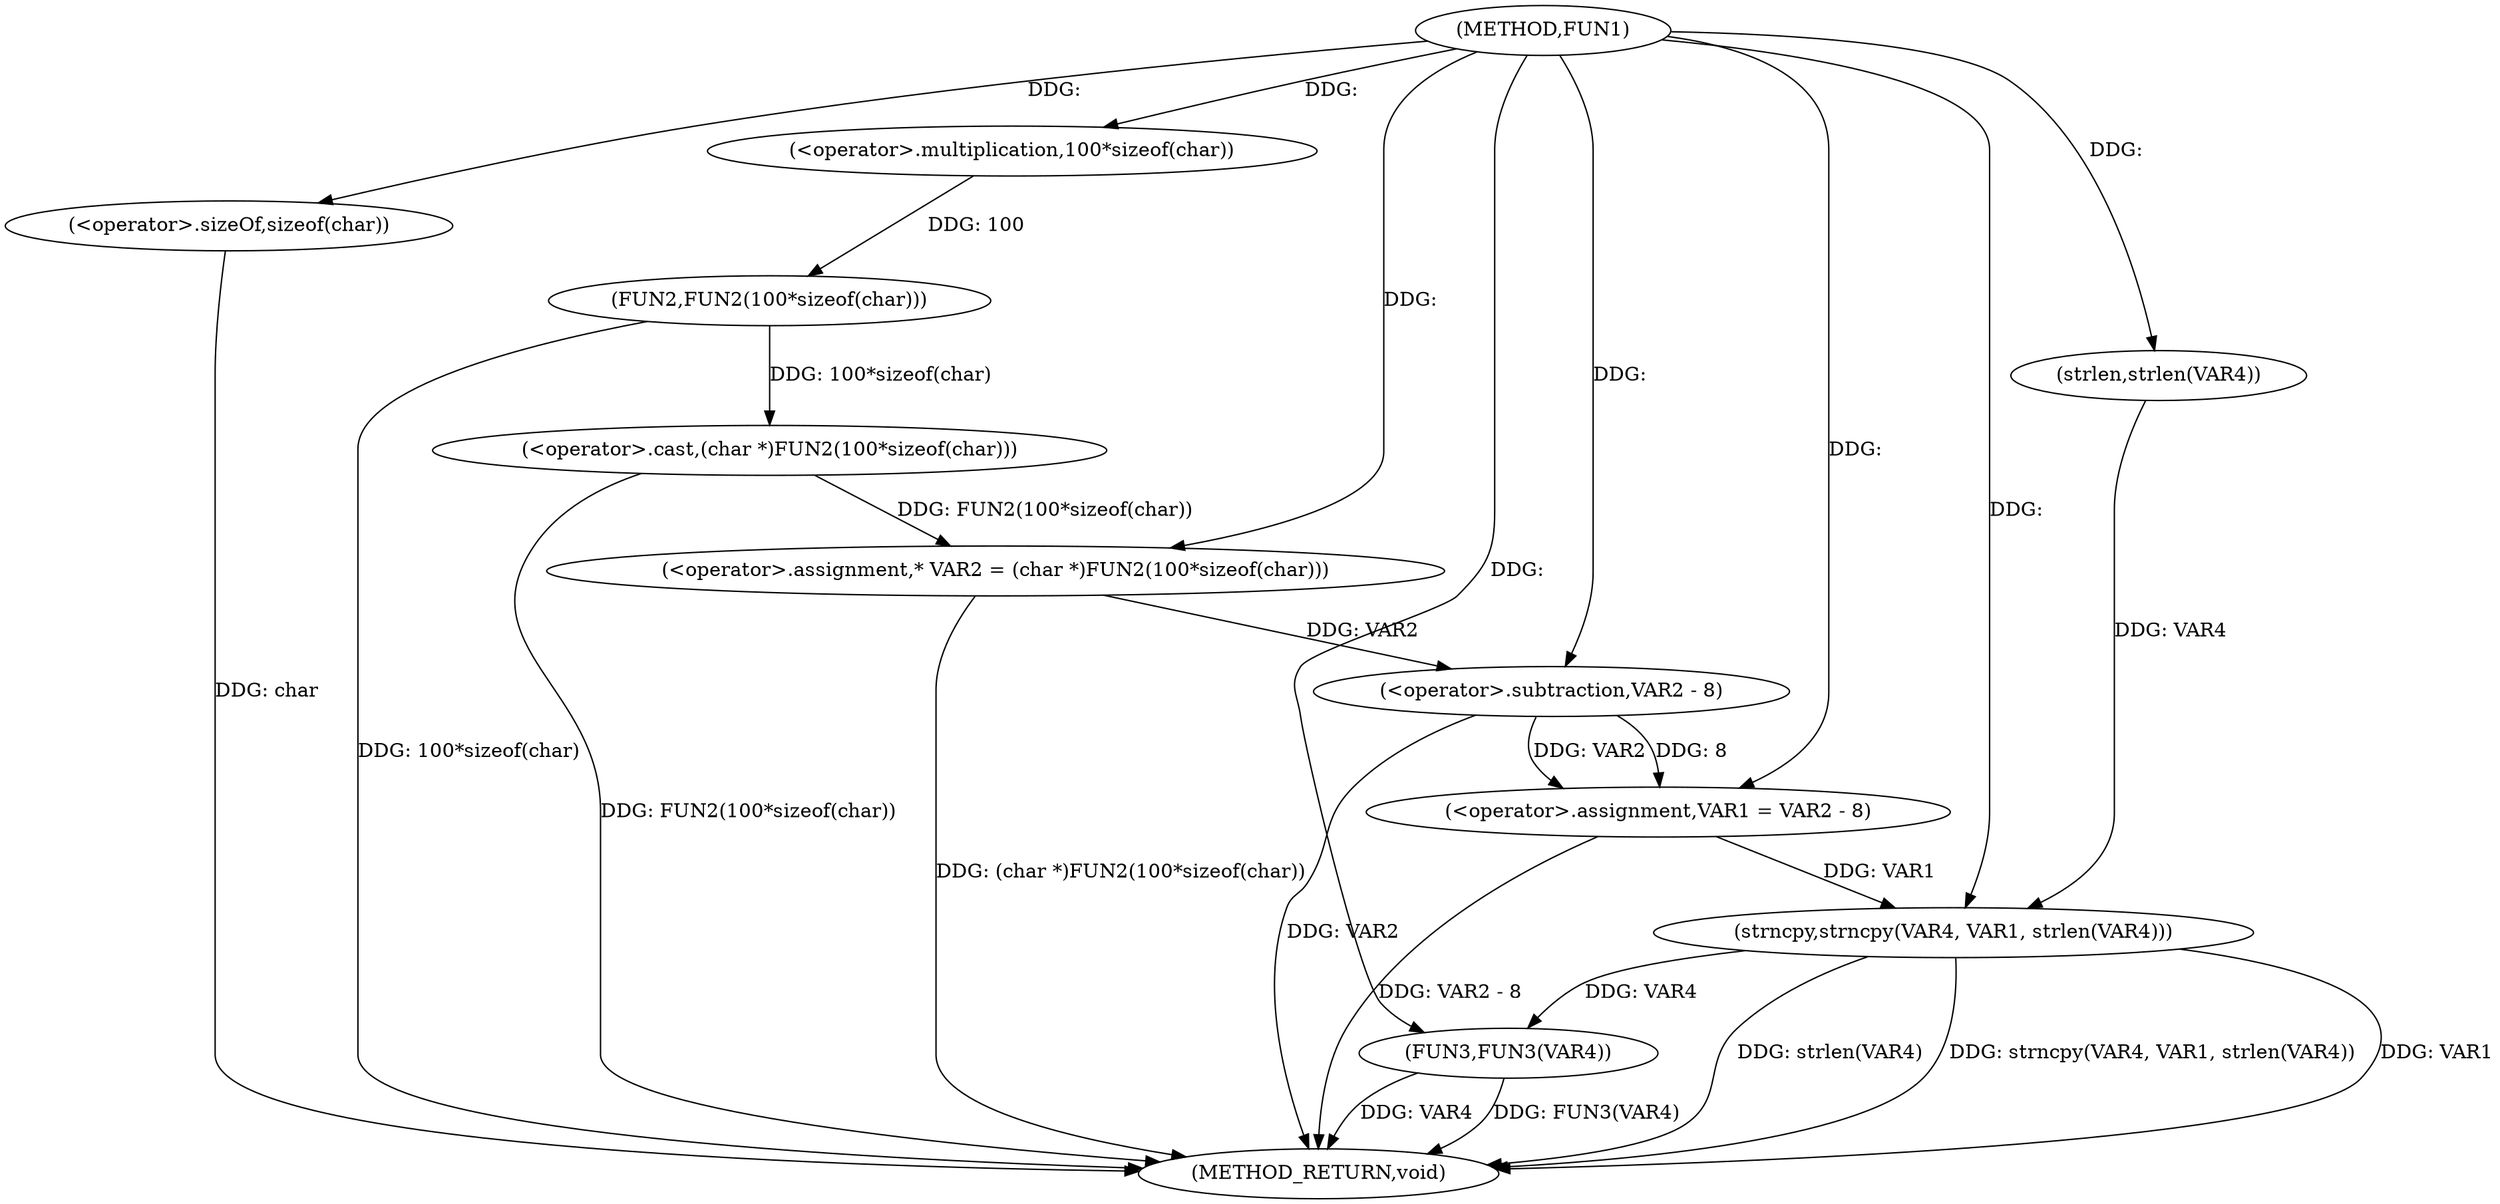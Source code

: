 digraph FUN1 {  
"1000100" [label = "(METHOD,FUN1)" ]
"1000129" [label = "(METHOD_RETURN,void)" ]
"1000104" [label = "(<operator>.assignment,* VAR2 = (char *)FUN2(100*sizeof(char)))" ]
"1000106" [label = "(<operator>.cast,(char *)FUN2(100*sizeof(char)))" ]
"1000108" [label = "(FUN2,FUN2(100*sizeof(char)))" ]
"1000109" [label = "(<operator>.multiplication,100*sizeof(char))" ]
"1000111" [label = "(<operator>.sizeOf,sizeof(char))" ]
"1000115" [label = "(<operator>.assignment,VAR1 = VAR2 - 8)" ]
"1000117" [label = "(<operator>.subtraction,VAR2 - 8)" ]
"1000122" [label = "(strncpy,strncpy(VAR4, VAR1, strlen(VAR4)))" ]
"1000125" [label = "(strlen,strlen(VAR4))" ]
"1000127" [label = "(FUN3,FUN3(VAR4))" ]
  "1000115" -> "1000129"  [ label = "DDG: VAR2 - 8"] 
  "1000122" -> "1000129"  [ label = "DDG: strlen(VAR4)"] 
  "1000106" -> "1000129"  [ label = "DDG: FUN2(100*sizeof(char))"] 
  "1000127" -> "1000129"  [ label = "DDG: FUN3(VAR4)"] 
  "1000117" -> "1000129"  [ label = "DDG: VAR2"] 
  "1000111" -> "1000129"  [ label = "DDG: char"] 
  "1000122" -> "1000129"  [ label = "DDG: strncpy(VAR4, VAR1, strlen(VAR4))"] 
  "1000127" -> "1000129"  [ label = "DDG: VAR4"] 
  "1000122" -> "1000129"  [ label = "DDG: VAR1"] 
  "1000104" -> "1000129"  [ label = "DDG: (char *)FUN2(100*sizeof(char))"] 
  "1000108" -> "1000129"  [ label = "DDG: 100*sizeof(char)"] 
  "1000106" -> "1000104"  [ label = "DDG: FUN2(100*sizeof(char))"] 
  "1000100" -> "1000104"  [ label = "DDG: "] 
  "1000108" -> "1000106"  [ label = "DDG: 100*sizeof(char)"] 
  "1000109" -> "1000108"  [ label = "DDG: 100"] 
  "1000100" -> "1000109"  [ label = "DDG: "] 
  "1000100" -> "1000111"  [ label = "DDG: "] 
  "1000117" -> "1000115"  [ label = "DDG: VAR2"] 
  "1000117" -> "1000115"  [ label = "DDG: 8"] 
  "1000100" -> "1000115"  [ label = "DDG: "] 
  "1000104" -> "1000117"  [ label = "DDG: VAR2"] 
  "1000100" -> "1000117"  [ label = "DDG: "] 
  "1000125" -> "1000122"  [ label = "DDG: VAR4"] 
  "1000100" -> "1000122"  [ label = "DDG: "] 
  "1000115" -> "1000122"  [ label = "DDG: VAR1"] 
  "1000100" -> "1000125"  [ label = "DDG: "] 
  "1000122" -> "1000127"  [ label = "DDG: VAR4"] 
  "1000100" -> "1000127"  [ label = "DDG: "] 
}
